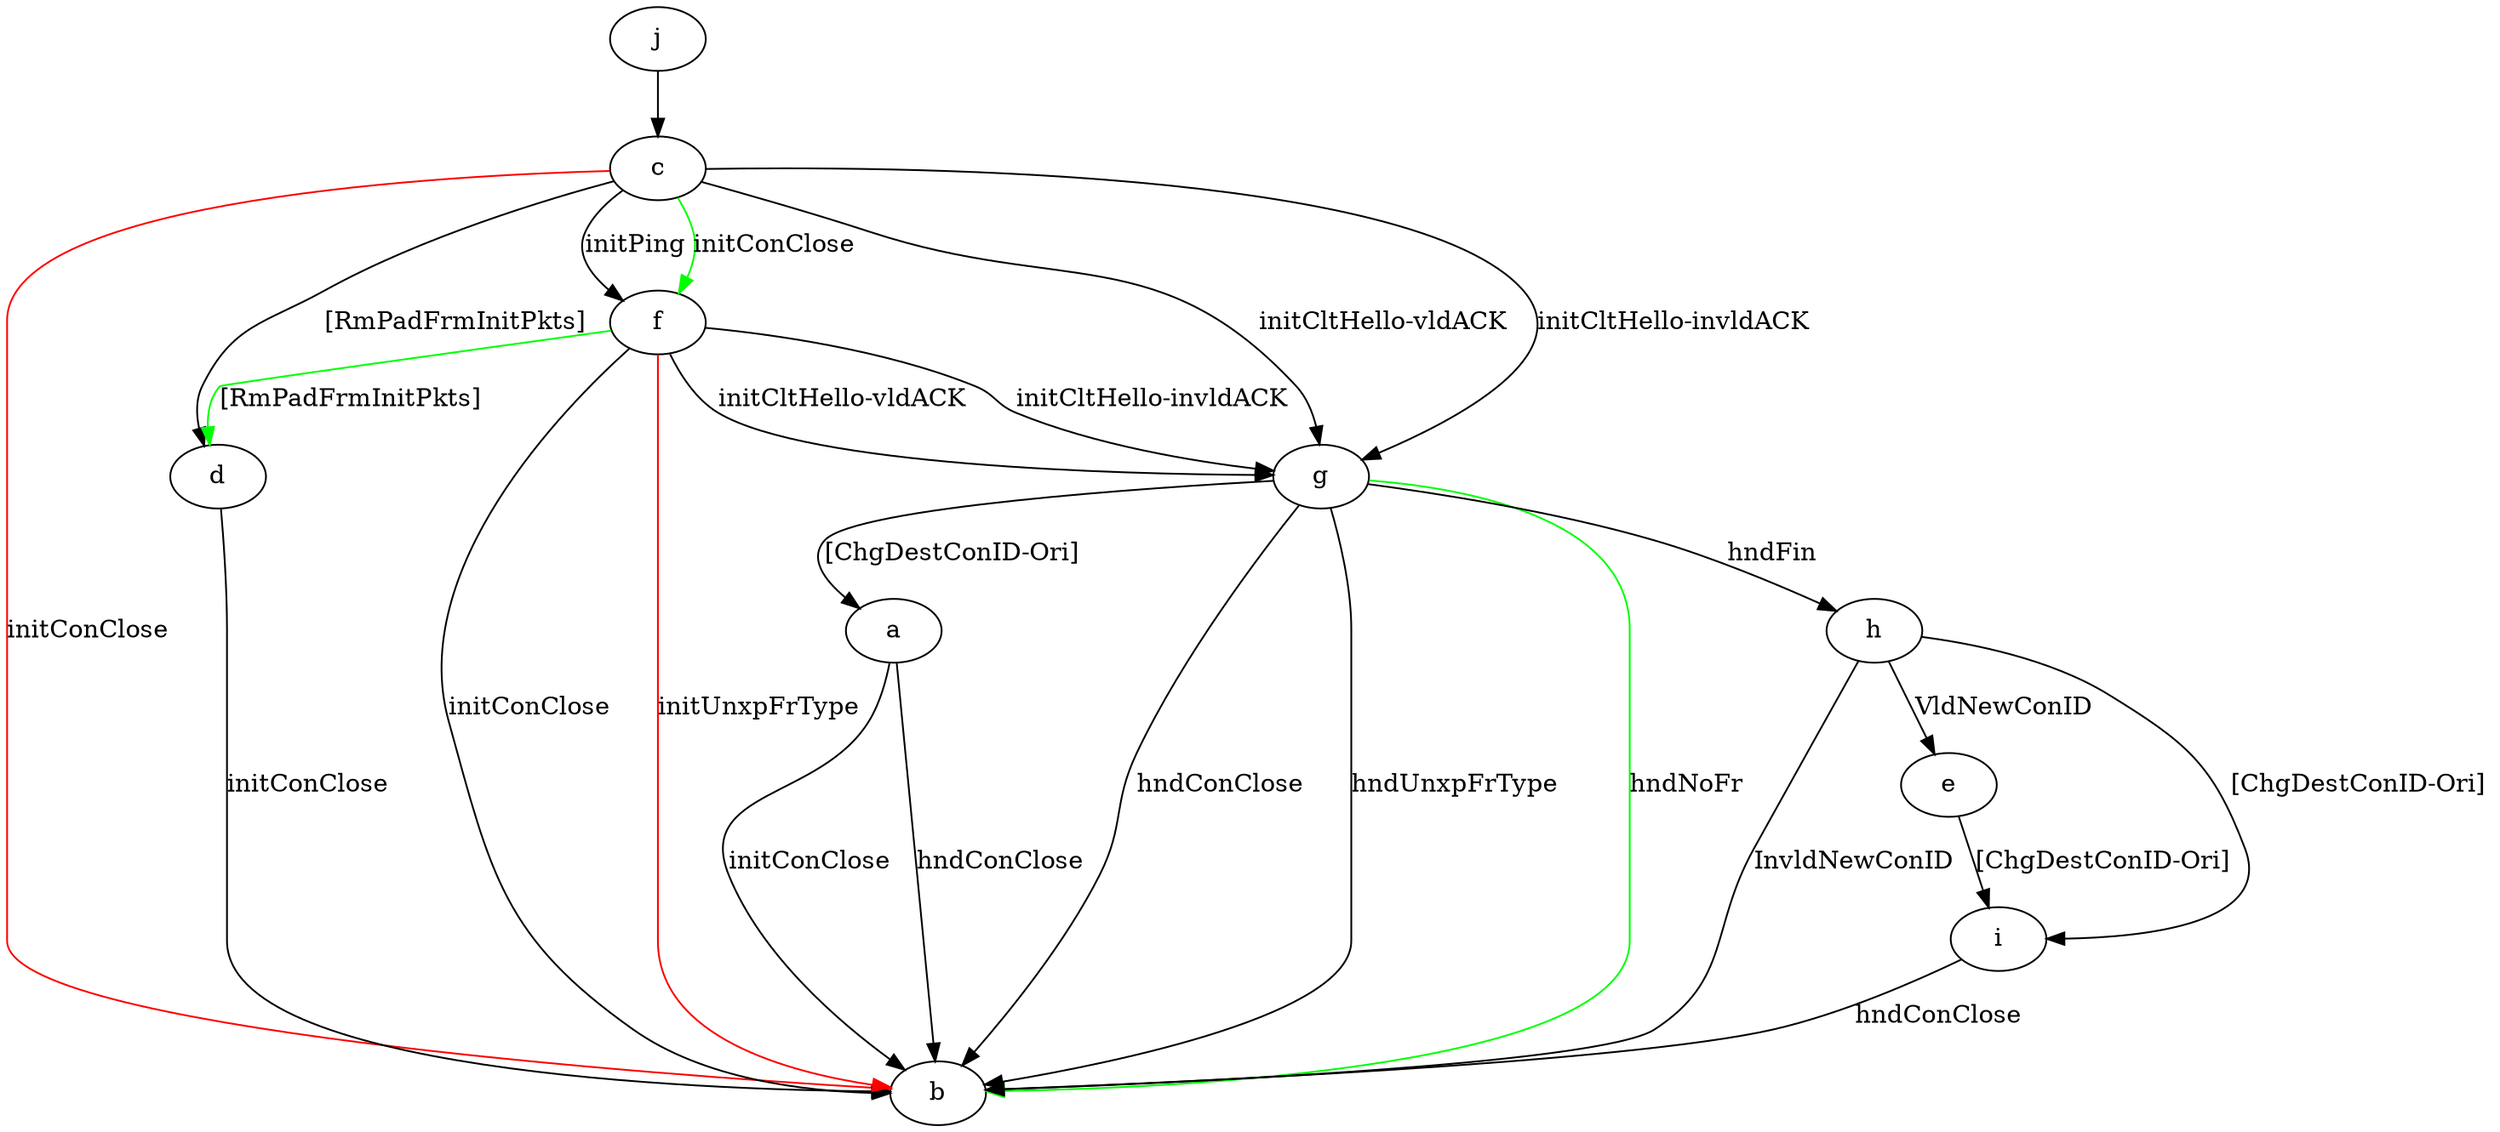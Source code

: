 digraph "" {
	a -> b	[key=0,
		label="initConClose "];
	a -> b	[key=1,
		label="hndConClose "];
	c -> b	[key=0,
		color=red,
		label="initConClose "];
	c -> d	[key=0,
		label="[RmPadFrmInitPkts] "];
	c -> f	[key=0,
		label="initPing "];
	c -> f	[key=1,
		color=green,
		label="initConClose "];
	c -> g	[key=0,
		label="initCltHello-vldACK "];
	c -> g	[key=1,
		label="initCltHello-invldACK "];
	d -> b	[key=0,
		label="initConClose "];
	e -> i	[key=0,
		label="[ChgDestConID-Ori] "];
	f -> b	[key=0,
		label="initConClose "];
	f -> b	[key=1,
		color=red,
		label="initUnxpFrType "];
	f -> d	[key=0,
		color=green,
		label="[RmPadFrmInitPkts] "];
	f -> g	[key=0,
		label="initCltHello-vldACK "];
	f -> g	[key=1,
		label="initCltHello-invldACK "];
	g -> a	[key=0,
		label="[ChgDestConID-Ori] "];
	g -> b	[key=0,
		label="hndConClose "];
	g -> b	[key=1,
		label="hndUnxpFrType "];
	g -> b	[key=2,
		color=green,
		label="hndNoFr "];
	g -> h	[key=0,
		label="hndFin "];
	h -> b	[key=0,
		label="InvldNewConID "];
	h -> e	[key=0,
		label="VldNewConID "];
	h -> i	[key=0,
		label="[ChgDestConID-Ori] "];
	i -> b	[key=0,
		label="hndConClose "];
	j -> c	[key=0];
}
